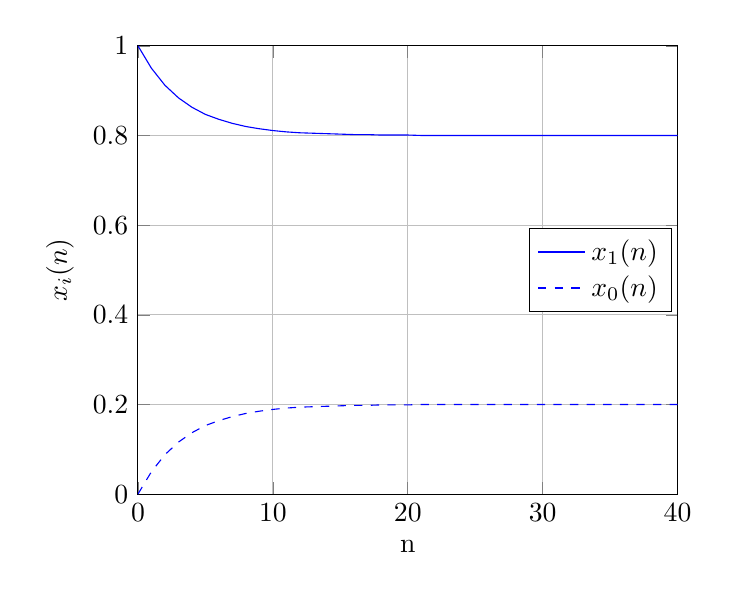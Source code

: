 \pgfplotsset{every axis legend/.style={
  at={(0.99,0.5)},anchor=east,
  shape=rectangle,fill=white,draw=black,
  inner xsep=3pt,inner ysep=2pt,nodes={inner sep=2pt,text depth=0.15em}
 }
}
\begin{tikzpicture}
  \begin{axis}[
    xlabel=n,ylabel=$x_i(n)$,xmin=0,xmax=40,
    ymin=0,ymax=1,grid=major]
    \addplot[blue,mark=none]  coordinates {
    (0,1)
    (1,0.95)
    (2,0.912)
    (3,0.884)
    (4,0.863)
    (5,0.847)
    (6,0.836)
    (7,0.827)
    (8,0.82)
    (9,0.815)
    (10,0.811)
    (11,0.808)
    (12,0.806)
    (13,0.805)
    (14,0.804)
    (15,0.803)
    (16,0.802)
    (17,0.802)
    (18,0.801)
    (19,0.801)
    (20,0.801)
    (21,0.8)
    (22,0.8)
    (23,0.8)
    (24,0.8)
    (25,0.8)
    (26,0.8)
    (27,0.8)
    (28,0.8)
    (29,0.8)
    (30,0.8)
    (31,0.8)
    (32,0.8)
    (33,0.8)
    (34,0.8)
    (35,0.8)
    (36,0.8)
    (37,0.8)
    (38,0.8)
    (39,0.8)
    (40,0.8)
    };
    \addplot[blue,mark=none,dashed]  coordinates {
    (0,0)
    (1,0.05)
    (2,0.088)
    (3,0.116)
    (4,0.137)
    (5,0.153)
    (6,0.164)
    (7,0.173)
    (8,0.18)
    (9,0.185)
    (10,0.189)
    (11,0.192)
    (12,0.194)
    (13,0.195)
    (14,0.196)
    (15,0.197)
    (16,0.198)
    (17,0.198)
    (18,0.199)
    (19,0.199)
    (20,0.199)
    (21,0.2)
    (22,0.2)
    (23,0.2)
    (24,0.2)
    (25,0.2)
    (26,0.2)
    (27,0.2)
    (28,0.2)
    (29,0.2)
    (30,0.2)
    (31,0.2)
    (32,0.2)
    (33,0.2)
    (34,0.2)
    (35,0.2)
    (36,0.2)
    (37,0.2)
    (38,0.2)
    (39,0.2)
    (40,0.2)
    };
    \addlegendentry{$x_1(n)$}
    \addlegendentry{$x_0(n)$}
  \end{axis}
\end{tikzpicture}
		